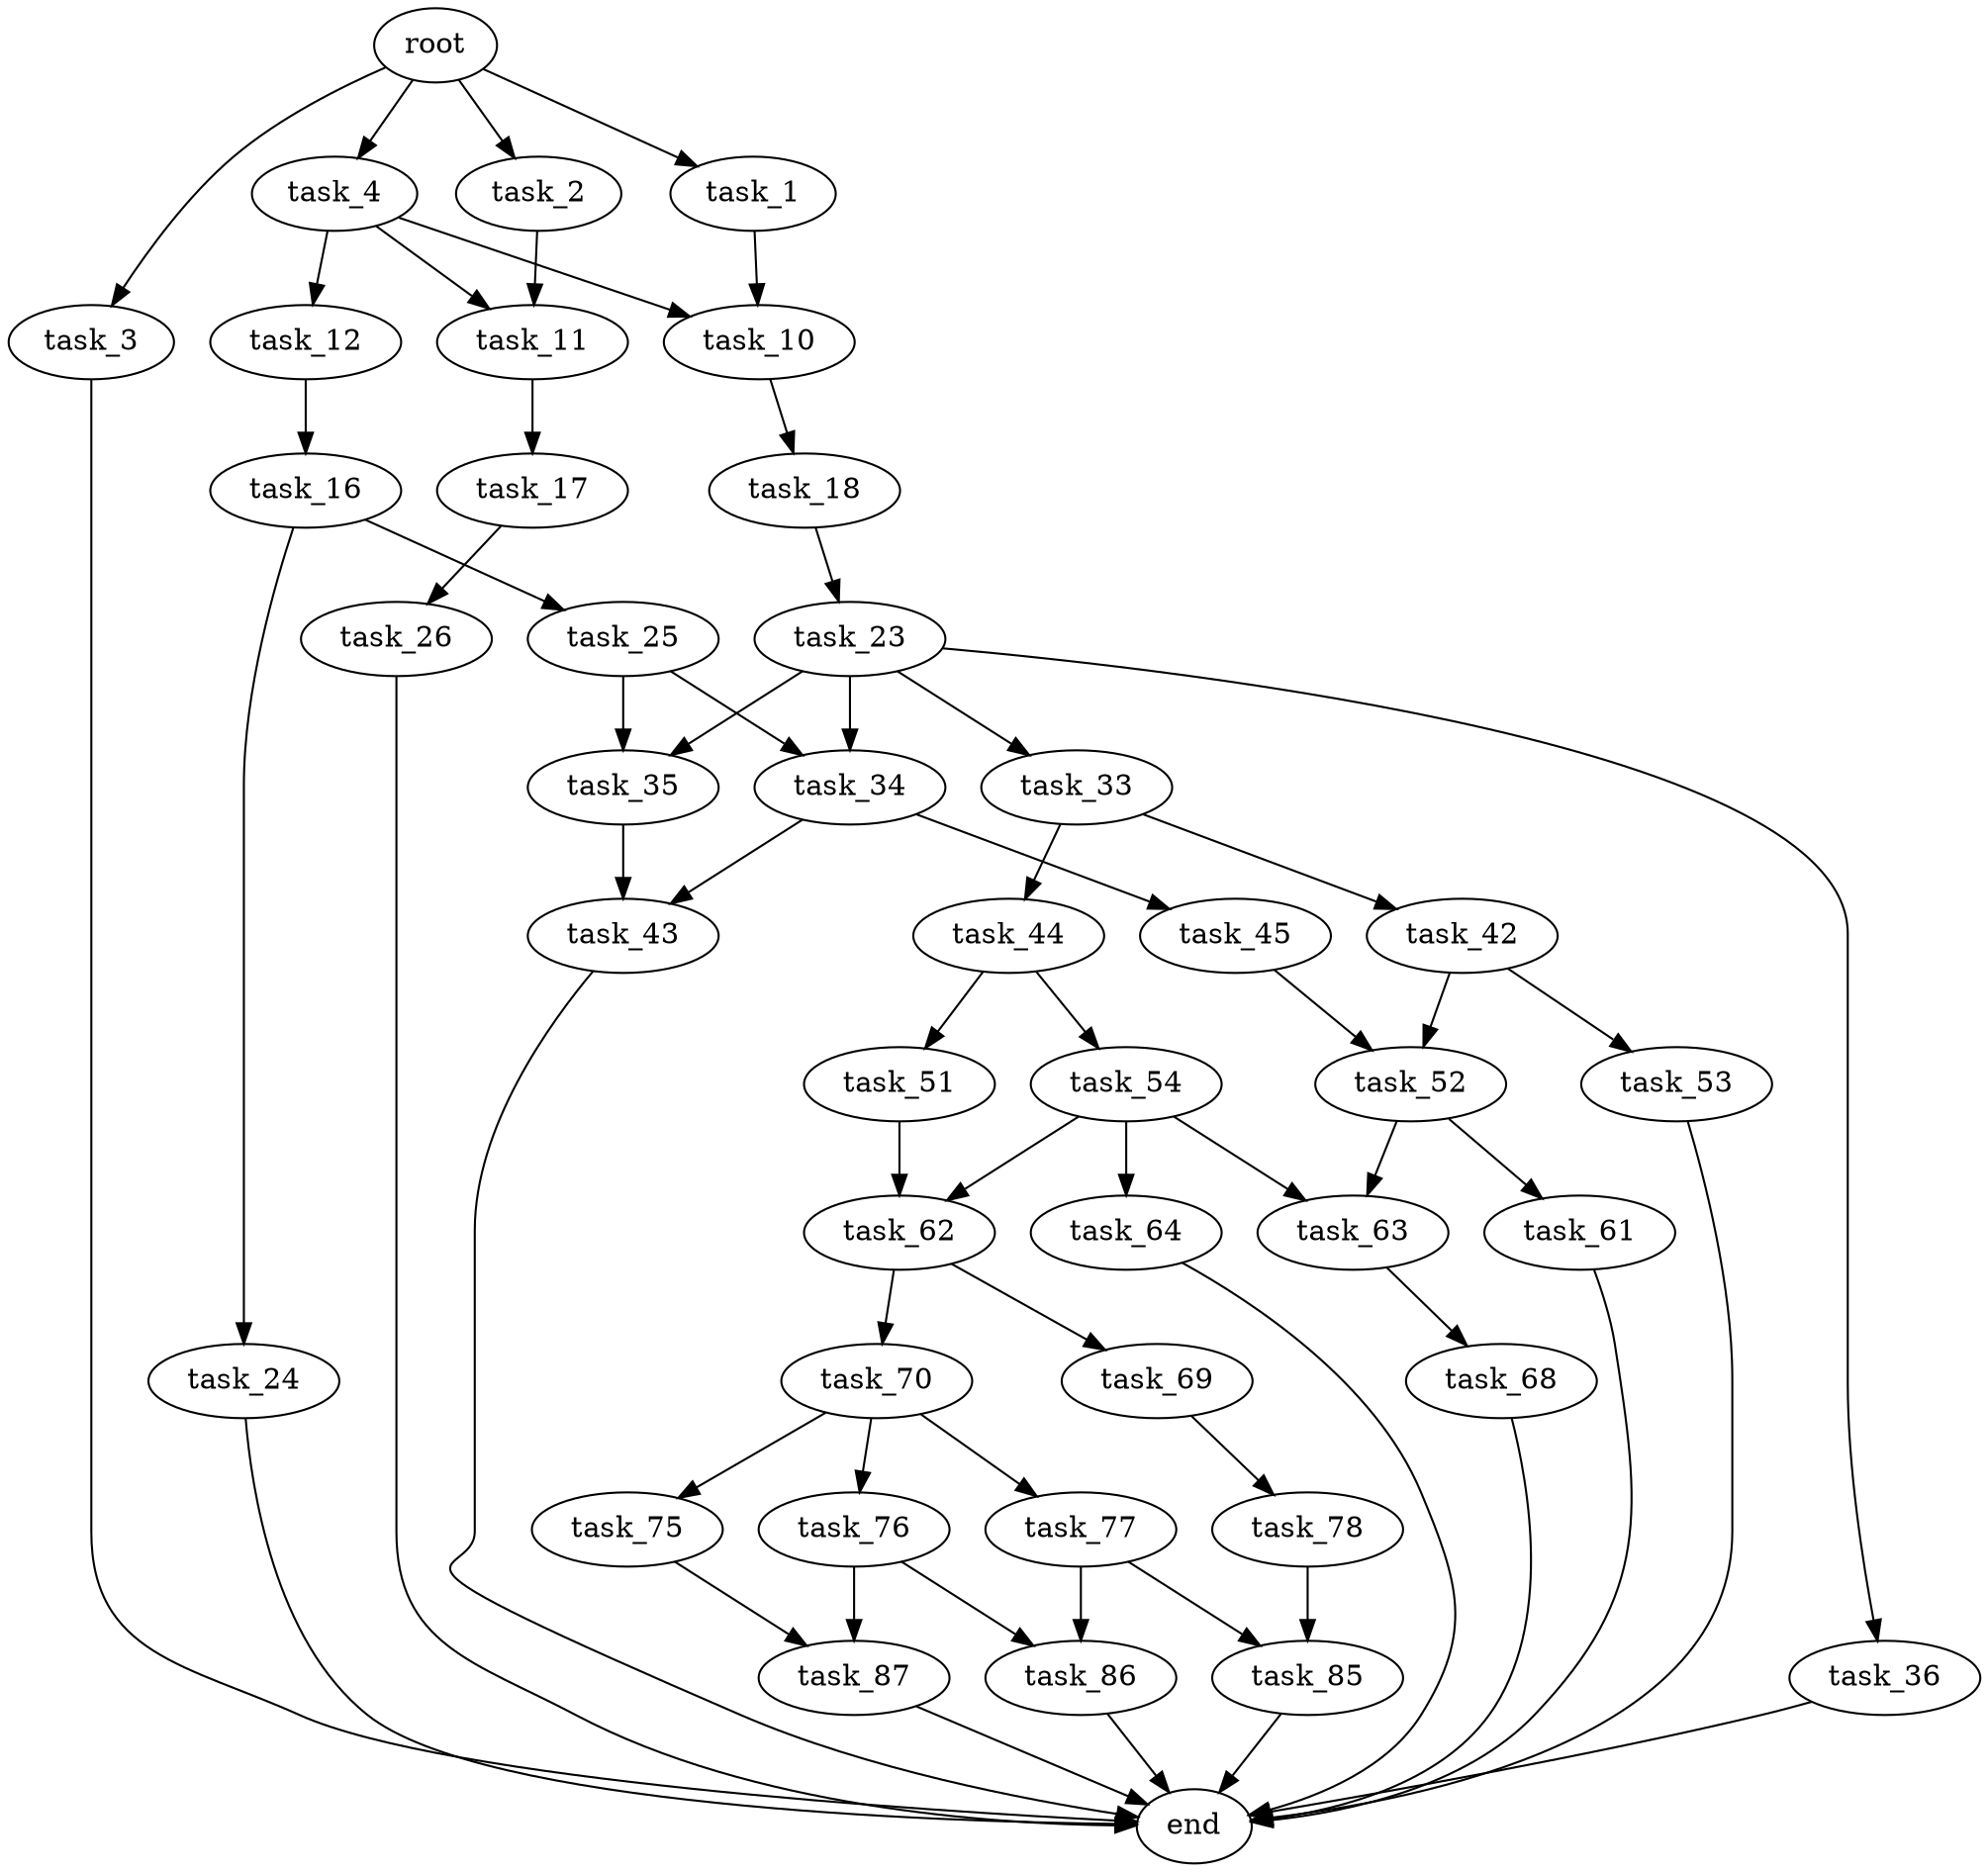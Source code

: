digraph G {
  root [size="0.000000"];
  task_1 [size="16328591920.000000"];
  task_2 [size="890257570793.000000"];
  task_3 [size="1073741824000.000000"];
  task_4 [size="231928233984.000000"];
  task_10 [size="1783175611.000000"];
  task_11 [size="2447489710.000000"];
  task_12 [size="368293445632.000000"];
  task_16 [size="107447937725.000000"];
  task_17 [size="33877979633.000000"];
  task_18 [size="678905009209.000000"];
  task_23 [size="782757789696.000000"];
  task_24 [size="1109875006907.000000"];
  task_25 [size="3979096446.000000"];
  task_26 [size="68719476736.000000"];
  task_33 [size="2811773764.000000"];
  task_34 [size="943086648711.000000"];
  task_35 [size="890085346341.000000"];
  task_36 [size="68719476736.000000"];
  task_42 [size="1089703791883.000000"];
  task_43 [size="368293445632.000000"];
  task_44 [size="331332904644.000000"];
  task_45 [size="1655212469.000000"];
  task_51 [size="14750643158.000000"];
  task_52 [size="24496372205.000000"];
  task_53 [size="1976166623.000000"];
  task_54 [size="231928233984.000000"];
  task_61 [size="131968987989.000000"];
  task_62 [size="765068675995.000000"];
  task_63 [size="240100188880.000000"];
  task_64 [size="2473340916.000000"];
  task_68 [size="300044224690.000000"];
  task_69 [size="72764416621.000000"];
  task_70 [size="796719270210.000000"];
  task_75 [size="549755813888.000000"];
  task_76 [size="34675626736.000000"];
  task_77 [size="68719476736.000000"];
  task_78 [size="134217728000.000000"];
  task_85 [size="480611085563.000000"];
  task_86 [size="1073741824000.000000"];
  task_87 [size="28991029248.000000"];
  end [size="0.000000"];

  root -> task_1 [size="1.000000"];
  root -> task_2 [size="1.000000"];
  root -> task_3 [size="1.000000"];
  root -> task_4 [size="1.000000"];
  task_1 -> task_10 [size="75497472.000000"];
  task_2 -> task_11 [size="536870912.000000"];
  task_3 -> end [size="1.000000"];
  task_4 -> task_10 [size="301989888.000000"];
  task_4 -> task_11 [size="301989888.000000"];
  task_4 -> task_12 [size="301989888.000000"];
  task_10 -> task_18 [size="33554432.000000"];
  task_11 -> task_17 [size="301989888.000000"];
  task_12 -> task_16 [size="411041792.000000"];
  task_16 -> task_24 [size="75497472.000000"];
  task_16 -> task_25 [size="75497472.000000"];
  task_17 -> task_26 [size="679477248.000000"];
  task_18 -> task_23 [size="679477248.000000"];
  task_23 -> task_33 [size="679477248.000000"];
  task_23 -> task_34 [size="679477248.000000"];
  task_23 -> task_35 [size="679477248.000000"];
  task_23 -> task_36 [size="679477248.000000"];
  task_24 -> end [size="1.000000"];
  task_25 -> task_34 [size="75497472.000000"];
  task_25 -> task_35 [size="75497472.000000"];
  task_26 -> end [size="1.000000"];
  task_33 -> task_42 [size="134217728.000000"];
  task_33 -> task_44 [size="134217728.000000"];
  task_34 -> task_43 [size="679477248.000000"];
  task_34 -> task_45 [size="679477248.000000"];
  task_35 -> task_43 [size="536870912.000000"];
  task_36 -> end [size="1.000000"];
  task_42 -> task_52 [size="679477248.000000"];
  task_42 -> task_53 [size="679477248.000000"];
  task_43 -> end [size="1.000000"];
  task_44 -> task_51 [size="301989888.000000"];
  task_44 -> task_54 [size="301989888.000000"];
  task_45 -> task_52 [size="33554432.000000"];
  task_51 -> task_62 [size="411041792.000000"];
  task_52 -> task_61 [size="679477248.000000"];
  task_52 -> task_63 [size="679477248.000000"];
  task_53 -> end [size="1.000000"];
  task_54 -> task_62 [size="301989888.000000"];
  task_54 -> task_63 [size="301989888.000000"];
  task_54 -> task_64 [size="301989888.000000"];
  task_61 -> end [size="1.000000"];
  task_62 -> task_69 [size="679477248.000000"];
  task_62 -> task_70 [size="679477248.000000"];
  task_63 -> task_68 [size="411041792.000000"];
  task_64 -> end [size="1.000000"];
  task_68 -> end [size="1.000000"];
  task_69 -> task_78 [size="134217728.000000"];
  task_70 -> task_75 [size="536870912.000000"];
  task_70 -> task_76 [size="536870912.000000"];
  task_70 -> task_77 [size="536870912.000000"];
  task_75 -> task_87 [size="536870912.000000"];
  task_76 -> task_86 [size="33554432.000000"];
  task_76 -> task_87 [size="33554432.000000"];
  task_77 -> task_85 [size="134217728.000000"];
  task_77 -> task_86 [size="134217728.000000"];
  task_78 -> task_85 [size="209715200.000000"];
  task_85 -> end [size="1.000000"];
  task_86 -> end [size="1.000000"];
  task_87 -> end [size="1.000000"];
}
